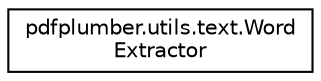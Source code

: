 digraph "Graphical Class Hierarchy"
{
 // LATEX_PDF_SIZE
  edge [fontname="Helvetica",fontsize="10",labelfontname="Helvetica",labelfontsize="10"];
  node [fontname="Helvetica",fontsize="10",shape=record];
  rankdir="LR";
  Node0 [label="pdfplumber.utils.text.Word\lExtractor",height=0.2,width=0.4,color="black", fillcolor="white", style="filled",URL="$classpdfplumber_1_1utils_1_1text_1_1WordExtractor.html",tooltip=" "];
}
